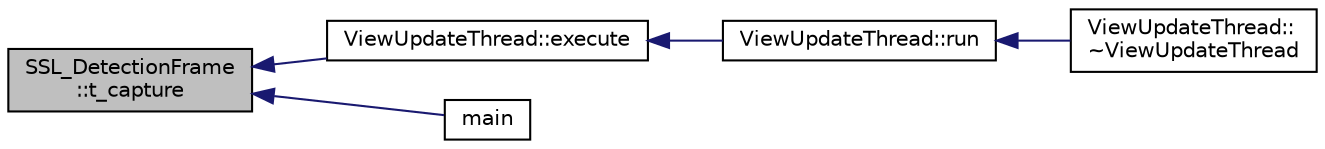 digraph "SSL_DetectionFrame::t_capture"
{
 // INTERACTIVE_SVG=YES
  edge [fontname="Helvetica",fontsize="10",labelfontname="Helvetica",labelfontsize="10"];
  node [fontname="Helvetica",fontsize="10",shape=record];
  rankdir="LR";
  Node1 [label="SSL_DetectionFrame\l::t_capture",height=0.2,width=0.4,color="black", fillcolor="grey75", style="filled", fontcolor="black"];
  Node1 -> Node2 [dir="back",color="midnightblue",fontsize="10",style="solid",fontname="Helvetica"];
  Node2 [label="ViewUpdateThread::execute",height=0.2,width=0.4,color="black", fillcolor="white", style="filled",URL="$d8/db5/class_view_update_thread.html#a606f4d8b9f859fbb81c0bb1fda745f24"];
  Node2 -> Node3 [dir="back",color="midnightblue",fontsize="10",style="solid",fontname="Helvetica"];
  Node3 [label="ViewUpdateThread::run",height=0.2,width=0.4,color="black", fillcolor="white", style="filled",URL="$d8/db5/class_view_update_thread.html#a65149d2f3d7e9bc31fc7dbc4e57ff8fe"];
  Node3 -> Node4 [dir="back",color="midnightblue",fontsize="10",style="solid",fontname="Helvetica"];
  Node4 [label="ViewUpdateThread::\l~ViewUpdateThread",height=0.2,width=0.4,color="black", fillcolor="white", style="filled",URL="$d8/db5/class_view_update_thread.html#a5f58683f22999158962e267fcac842a2"];
  Node1 -> Node5 [dir="back",color="midnightblue",fontsize="10",style="solid",fontname="Helvetica"];
  Node5 [label="main",height=0.2,width=0.4,color="black", fillcolor="white", style="filled",URL="$d1/d53/ssl-vision_2src_2client_2main_8cpp.html#a0ddf1224851353fc92bfbff6f499fa97"];
}
